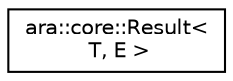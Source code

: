 digraph "Graphical Class Hierarchy"
{
 // LATEX_PDF_SIZE
  edge [fontname="Helvetica",fontsize="10",labelfontname="Helvetica",labelfontsize="10"];
  node [fontname="Helvetica",fontsize="10",shape=record];
  rankdir="LR";
  Node0 [label="ara::core::Result\<\l T, E \>",height=0.2,width=0.4,color="black", fillcolor="white", style="filled",URL="$classara_1_1core_1_1Result.html",tooltip="This class is a type that contains either a value or an error."];
}
